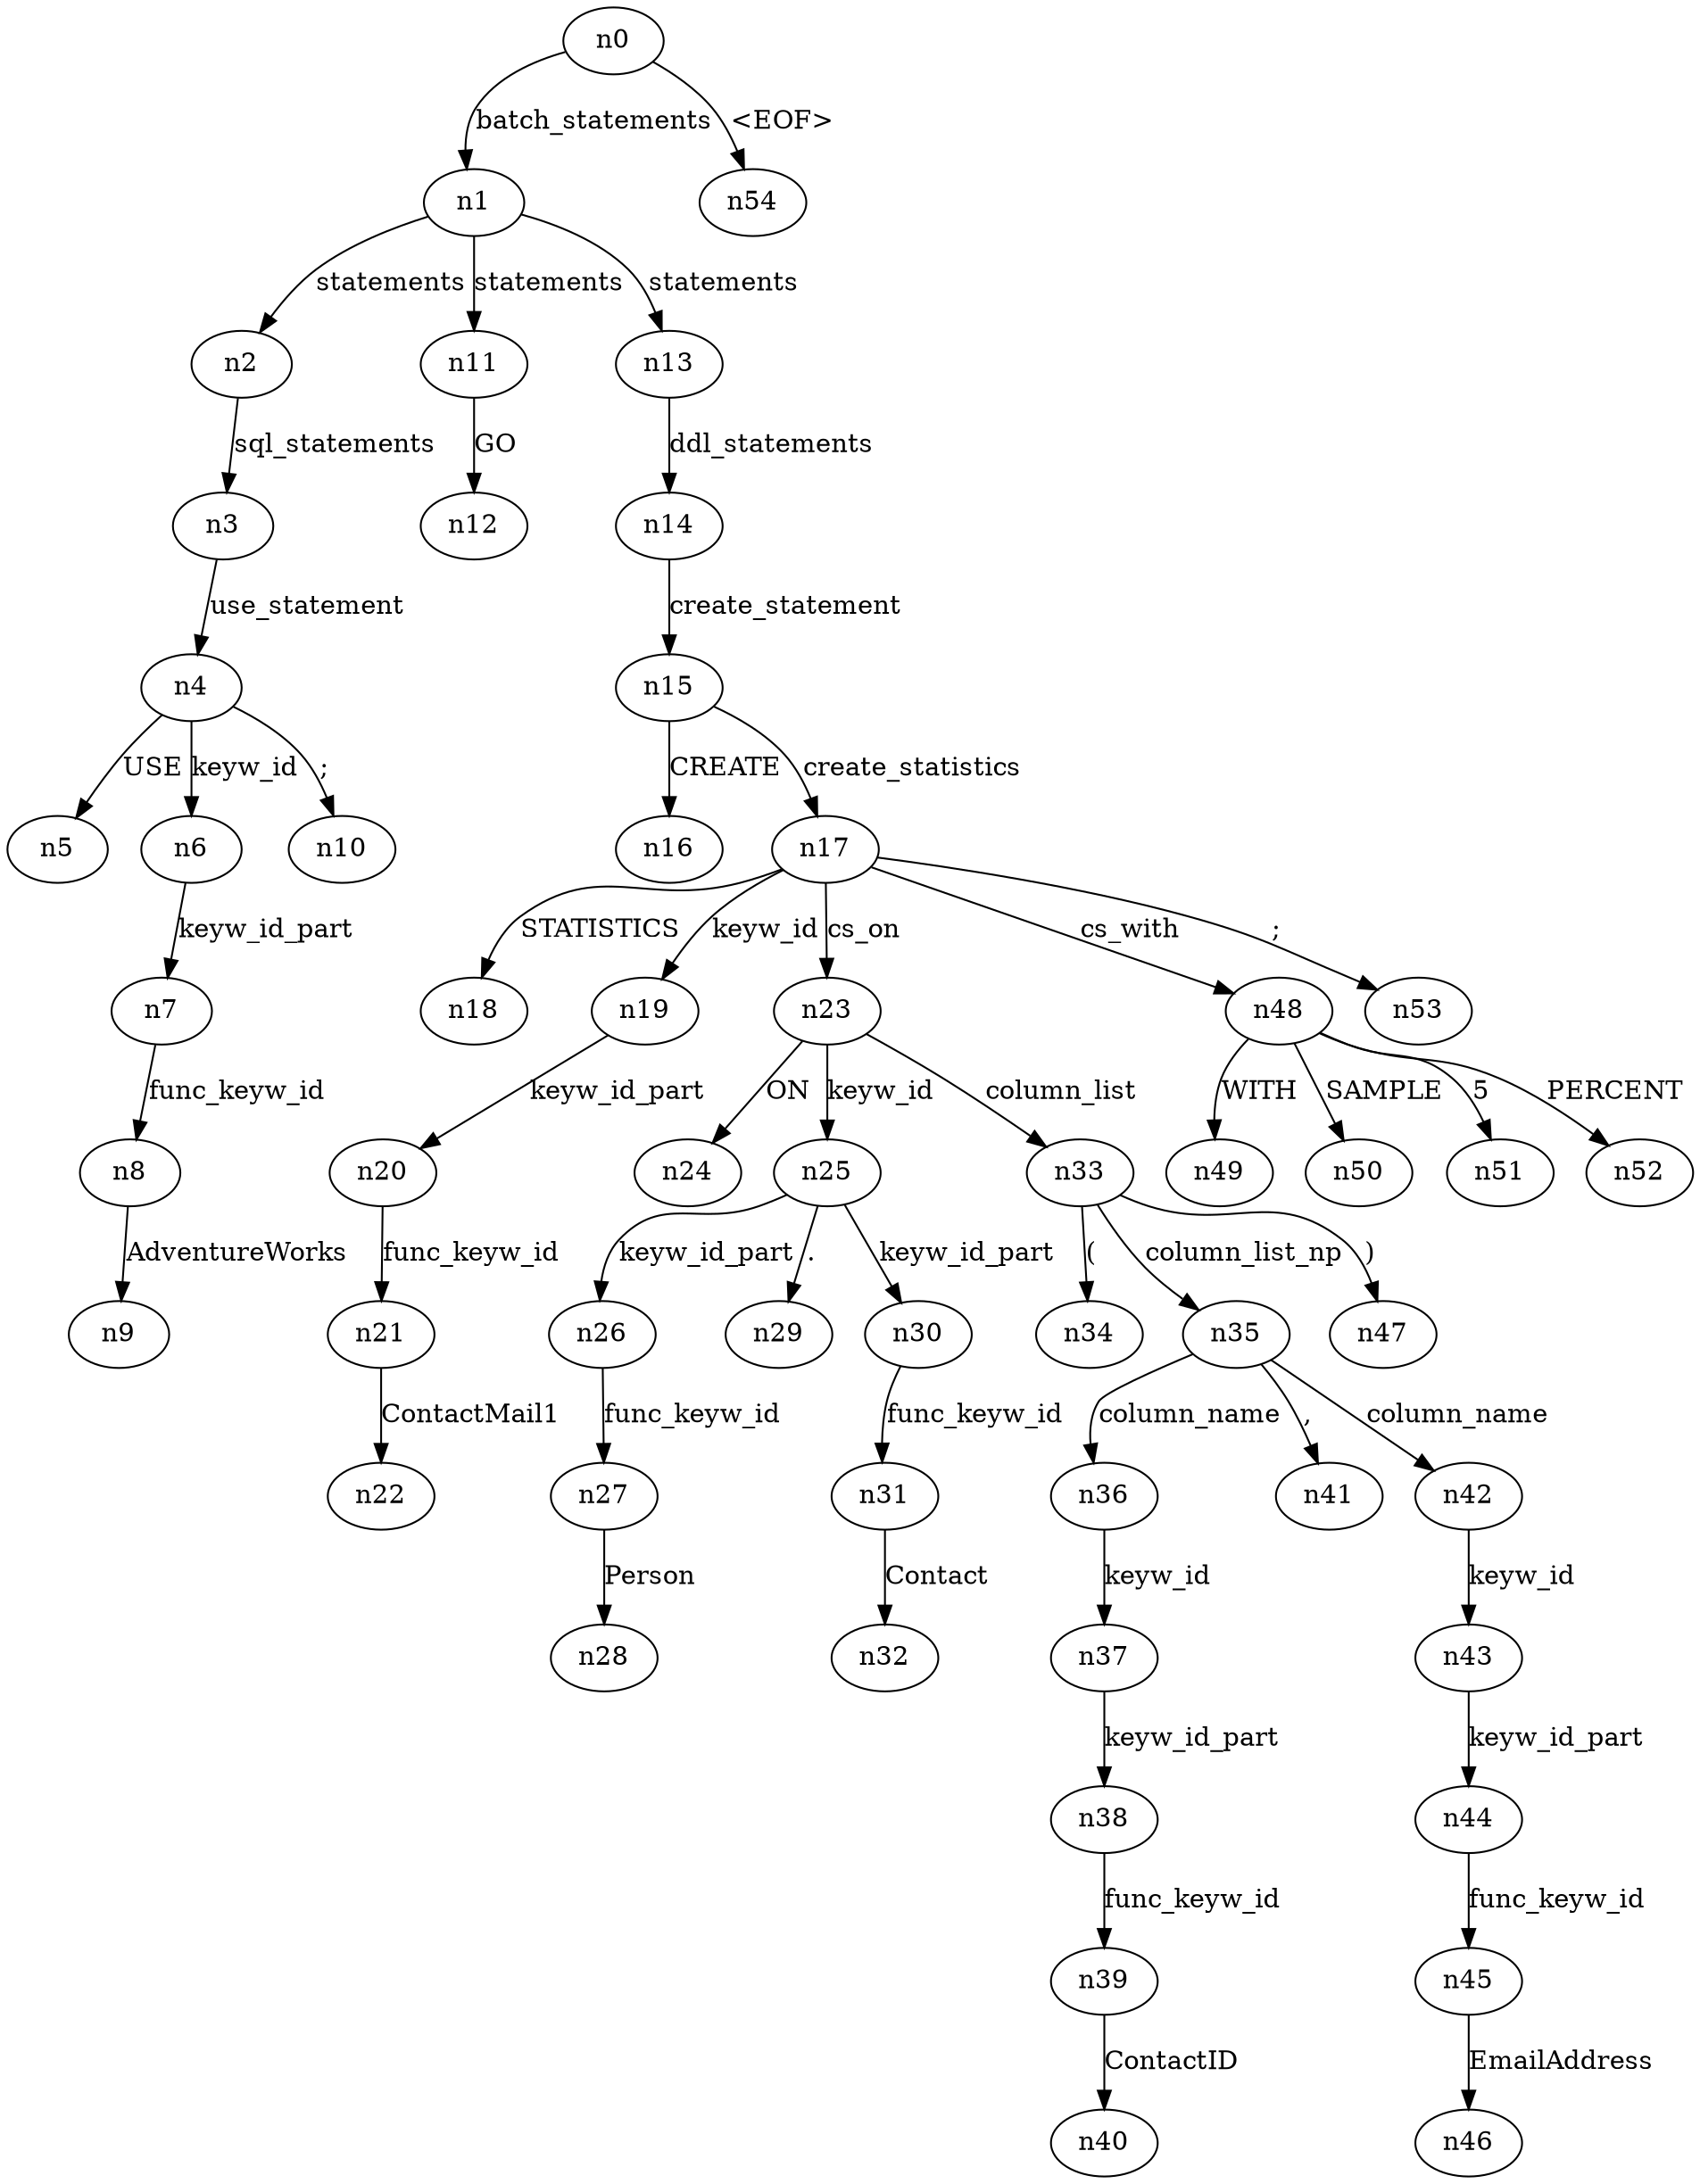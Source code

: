 digraph ParseTree {
  n0 -> n1 [label="batch_statements"];
  n1 -> n2 [label="statements"];
  n2 -> n3 [label="sql_statements"];
  n3 -> n4 [label="use_statement"];
  n4 -> n5 [label="USE"];
  n4 -> n6 [label="keyw_id"];
  n6 -> n7 [label="keyw_id_part"];
  n7 -> n8 [label="func_keyw_id"];
  n8 -> n9 [label="AdventureWorks"];
  n4 -> n10 [label=";"];
  n1 -> n11 [label="statements"];
  n11 -> n12 [label="GO"];
  n1 -> n13 [label="statements"];
  n13 -> n14 [label="ddl_statements"];
  n14 -> n15 [label="create_statement"];
  n15 -> n16 [label="CREATE"];
  n15 -> n17 [label="create_statistics"];
  n17 -> n18 [label="STATISTICS"];
  n17 -> n19 [label="keyw_id"];
  n19 -> n20 [label="keyw_id_part"];
  n20 -> n21 [label="func_keyw_id"];
  n21 -> n22 [label="ContactMail1"];
  n17 -> n23 [label="cs_on"];
  n23 -> n24 [label="ON"];
  n23 -> n25 [label="keyw_id"];
  n25 -> n26 [label="keyw_id_part"];
  n26 -> n27 [label="func_keyw_id"];
  n27 -> n28 [label="Person"];
  n25 -> n29 [label="."];
  n25 -> n30 [label="keyw_id_part"];
  n30 -> n31 [label="func_keyw_id"];
  n31 -> n32 [label="Contact"];
  n23 -> n33 [label="column_list"];
  n33 -> n34 [label="("];
  n33 -> n35 [label="column_list_np"];
  n35 -> n36 [label="column_name"];
  n36 -> n37 [label="keyw_id"];
  n37 -> n38 [label="keyw_id_part"];
  n38 -> n39 [label="func_keyw_id"];
  n39 -> n40 [label="ContactID"];
  n35 -> n41 [label=","];
  n35 -> n42 [label="column_name"];
  n42 -> n43 [label="keyw_id"];
  n43 -> n44 [label="keyw_id_part"];
  n44 -> n45 [label="func_keyw_id"];
  n45 -> n46 [label="EmailAddress"];
  n33 -> n47 [label=")"];
  n17 -> n48 [label="cs_with"];
  n48 -> n49 [label="WITH"];
  n48 -> n50 [label="SAMPLE"];
  n48 -> n51 [label="5"];
  n48 -> n52 [label="PERCENT"];
  n17 -> n53 [label=";"];
  n0 -> n54 [label="<EOF>"];
}